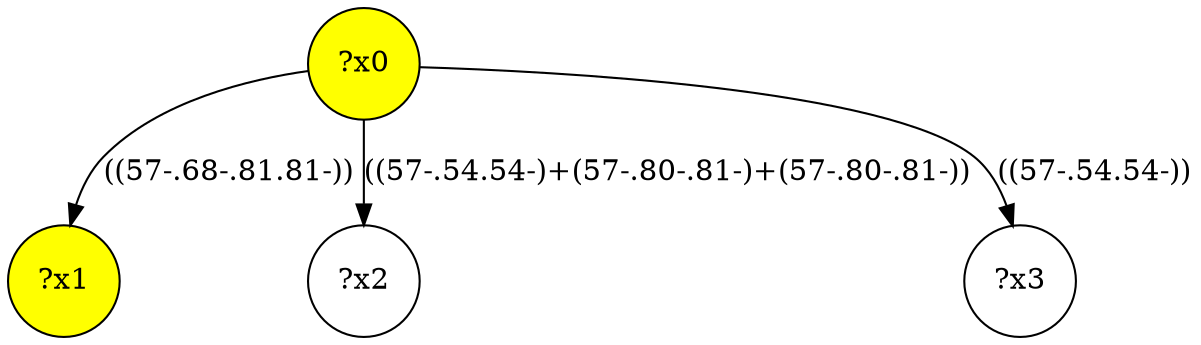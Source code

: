 digraph g {
	x0 [fillcolor="yellow", style="filled," shape=circle, label="?x0"];
	x1 [fillcolor="yellow", style="filled," shape=circle, label="?x1"];
	x0 -> x1 [label="((57-.68-.81.81-))"];
	x2 [shape=circle, label="?x2"];
	x0 -> x2 [label="((57-.54.54-)+(57-.80-.81-)+(57-.80-.81-))"];
	x3 [shape=circle, label="?x3"];
	x0 -> x3 [label="((57-.54.54-))"];
}
